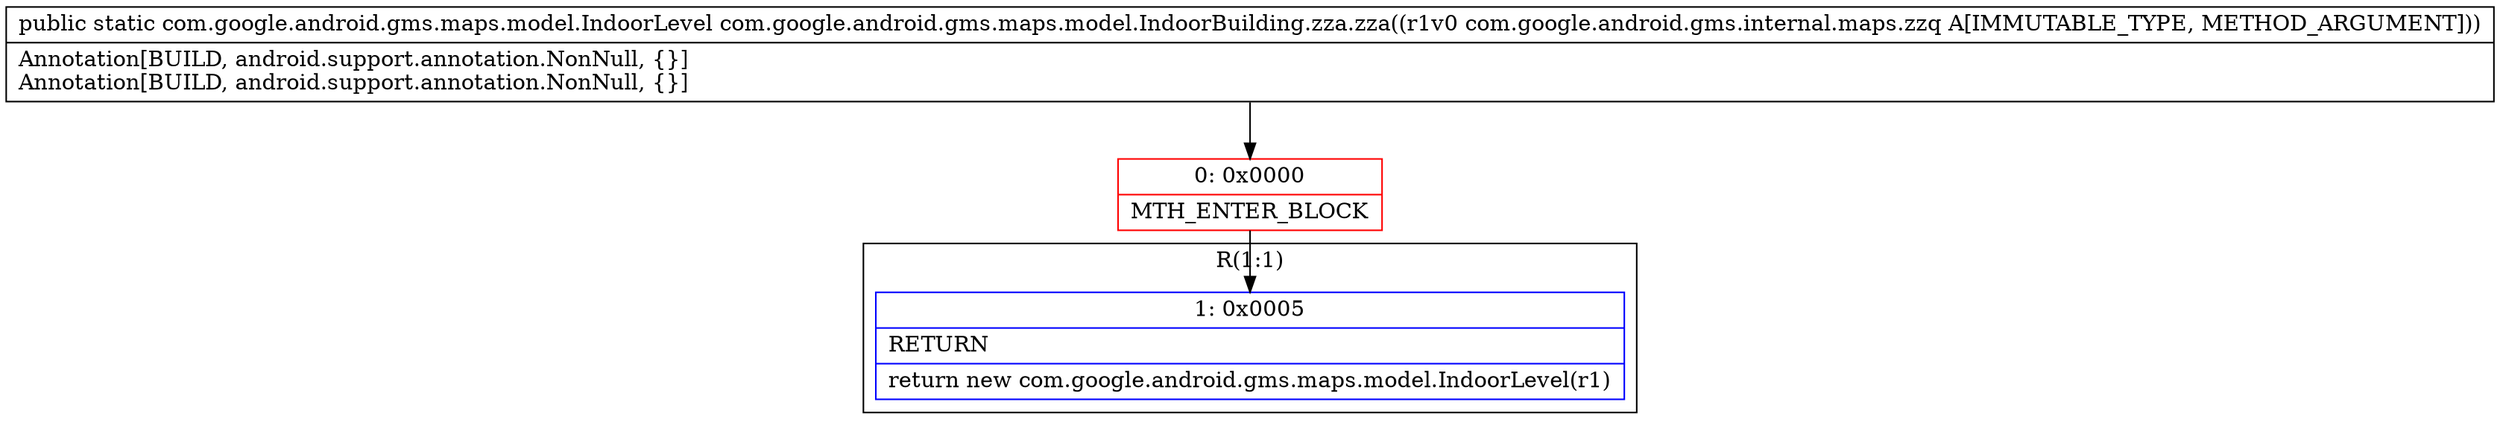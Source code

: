 digraph "CFG forcom.google.android.gms.maps.model.IndoorBuilding.zza.zza(Lcom\/google\/android\/gms\/internal\/maps\/zzq;)Lcom\/google\/android\/gms\/maps\/model\/IndoorLevel;" {
subgraph cluster_Region_1663840864 {
label = "R(1:1)";
node [shape=record,color=blue];
Node_1 [shape=record,label="{1\:\ 0x0005|RETURN\l|return new com.google.android.gms.maps.model.IndoorLevel(r1)\l}"];
}
Node_0 [shape=record,color=red,label="{0\:\ 0x0000|MTH_ENTER_BLOCK\l}"];
MethodNode[shape=record,label="{public static com.google.android.gms.maps.model.IndoorLevel com.google.android.gms.maps.model.IndoorBuilding.zza.zza((r1v0 com.google.android.gms.internal.maps.zzq A[IMMUTABLE_TYPE, METHOD_ARGUMENT]))  | Annotation[BUILD, android.support.annotation.NonNull, \{\}]\lAnnotation[BUILD, android.support.annotation.NonNull, \{\}]\l}"];
MethodNode -> Node_0;
Node_0 -> Node_1;
}

